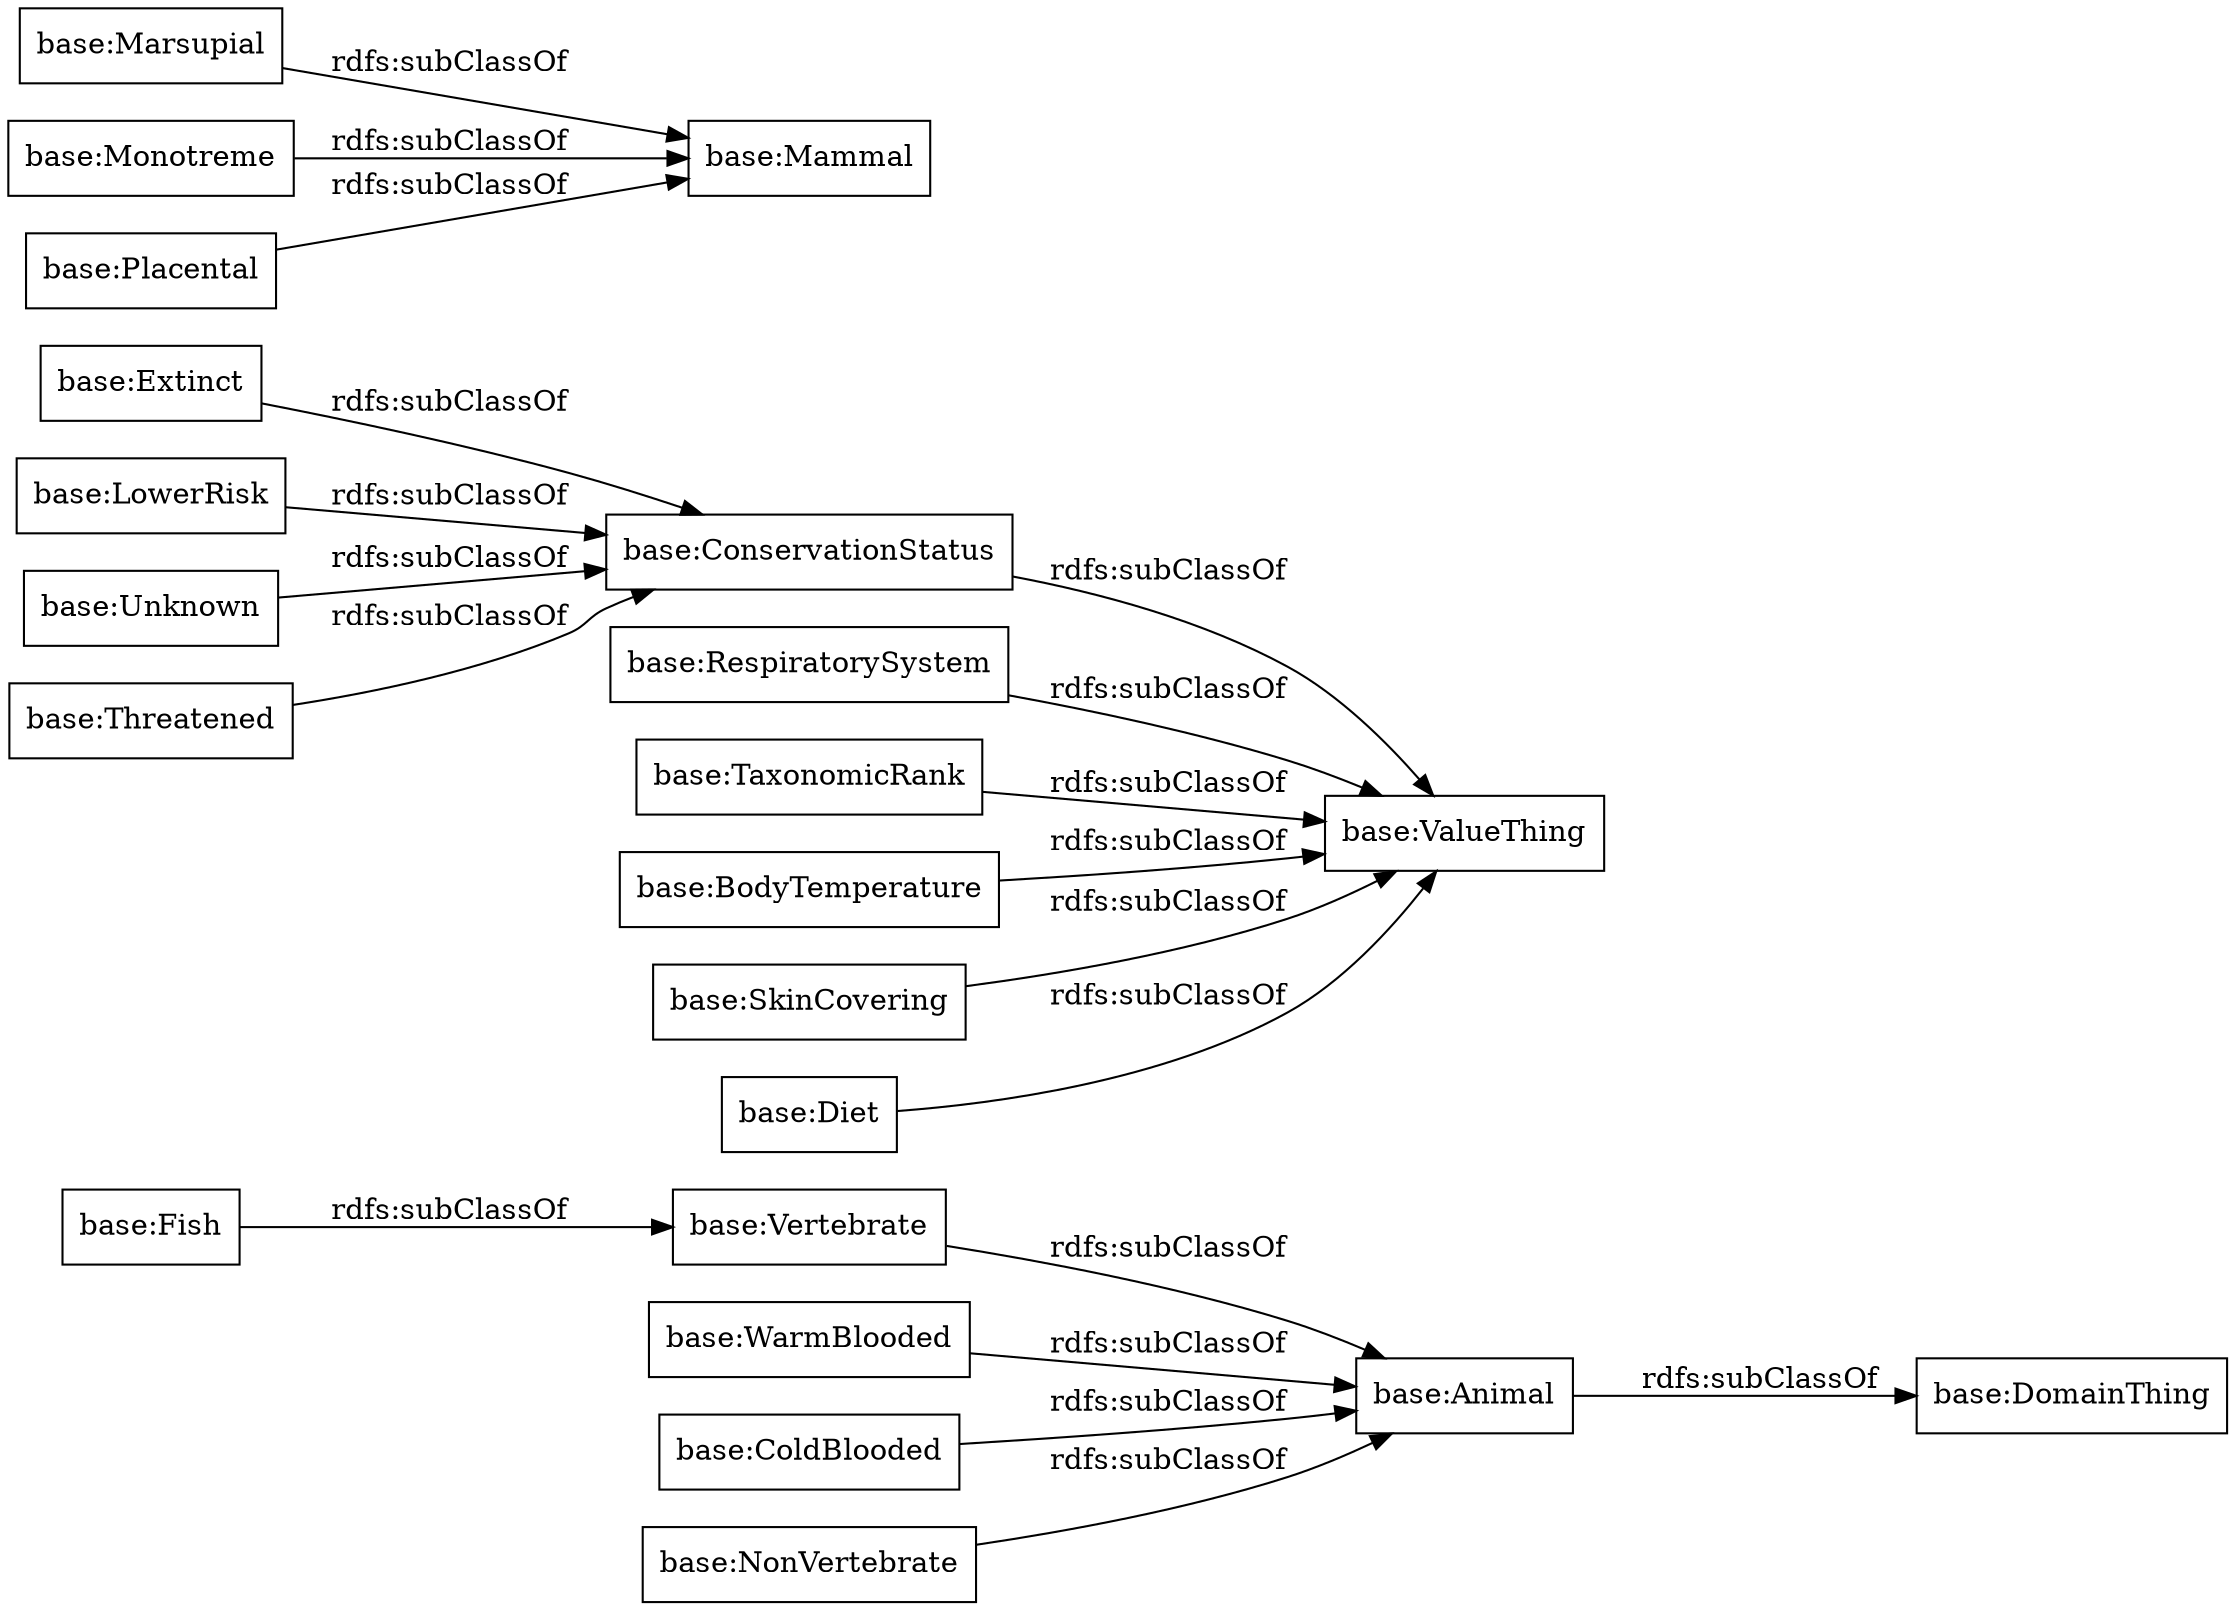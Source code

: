 digraph ar2dtool_diagram { 
rankdir=LR;
size="1000"
node [shape = rectangle, color="black"]; "base:Fish" "base:Extinct" "base:DomainThing" "base:Marsupial" "base:RespiratorySystem" "base:Animal" "base:LowerRisk" "base:Unknown" "base:WarmBlooded" "base:TaxonomicRank" "base:Threatened" "base:BodyTemperature" "base:ConservationStatus" "base:Monotreme" "base:SkinCovering" "base:Placental" "base:Mammal" "base:Vertebrate" "base:ColdBlooded" "base:Diet" "base:NonVertebrate" "base:ValueThing" ; /*classes style*/
	"base:WarmBlooded" -> "base:Animal" [ label = "rdfs:subClassOf" ];
	"base:ColdBlooded" -> "base:Animal" [ label = "rdfs:subClassOf" ];
	"base:Fish" -> "base:Vertebrate" [ label = "rdfs:subClassOf" ];
	"base:LowerRisk" -> "base:ConservationStatus" [ label = "rdfs:subClassOf" ];
	"base:Diet" -> "base:ValueThing" [ label = "rdfs:subClassOf" ];
	"base:Animal" -> "base:DomainThing" [ label = "rdfs:subClassOf" ];
	"base:Placental" -> "base:Mammal" [ label = "rdfs:subClassOf" ];
	"base:Vertebrate" -> "base:Animal" [ label = "rdfs:subClassOf" ];
	"base:NonVertebrate" -> "base:Animal" [ label = "rdfs:subClassOf" ];
	"base:Unknown" -> "base:ConservationStatus" [ label = "rdfs:subClassOf" ];
	"base:SkinCovering" -> "base:ValueThing" [ label = "rdfs:subClassOf" ];
	"base:ConservationStatus" -> "base:ValueThing" [ label = "rdfs:subClassOf" ];
	"base:Monotreme" -> "base:Mammal" [ label = "rdfs:subClassOf" ];
	"base:TaxonomicRank" -> "base:ValueThing" [ label = "rdfs:subClassOf" ];
	"base:Extinct" -> "base:ConservationStatus" [ label = "rdfs:subClassOf" ];
	"base:Threatened" -> "base:ConservationStatus" [ label = "rdfs:subClassOf" ];
	"base:BodyTemperature" -> "base:ValueThing" [ label = "rdfs:subClassOf" ];
	"base:RespiratorySystem" -> "base:ValueThing" [ label = "rdfs:subClassOf" ];
	"base:Marsupial" -> "base:Mammal" [ label = "rdfs:subClassOf" ];

}
